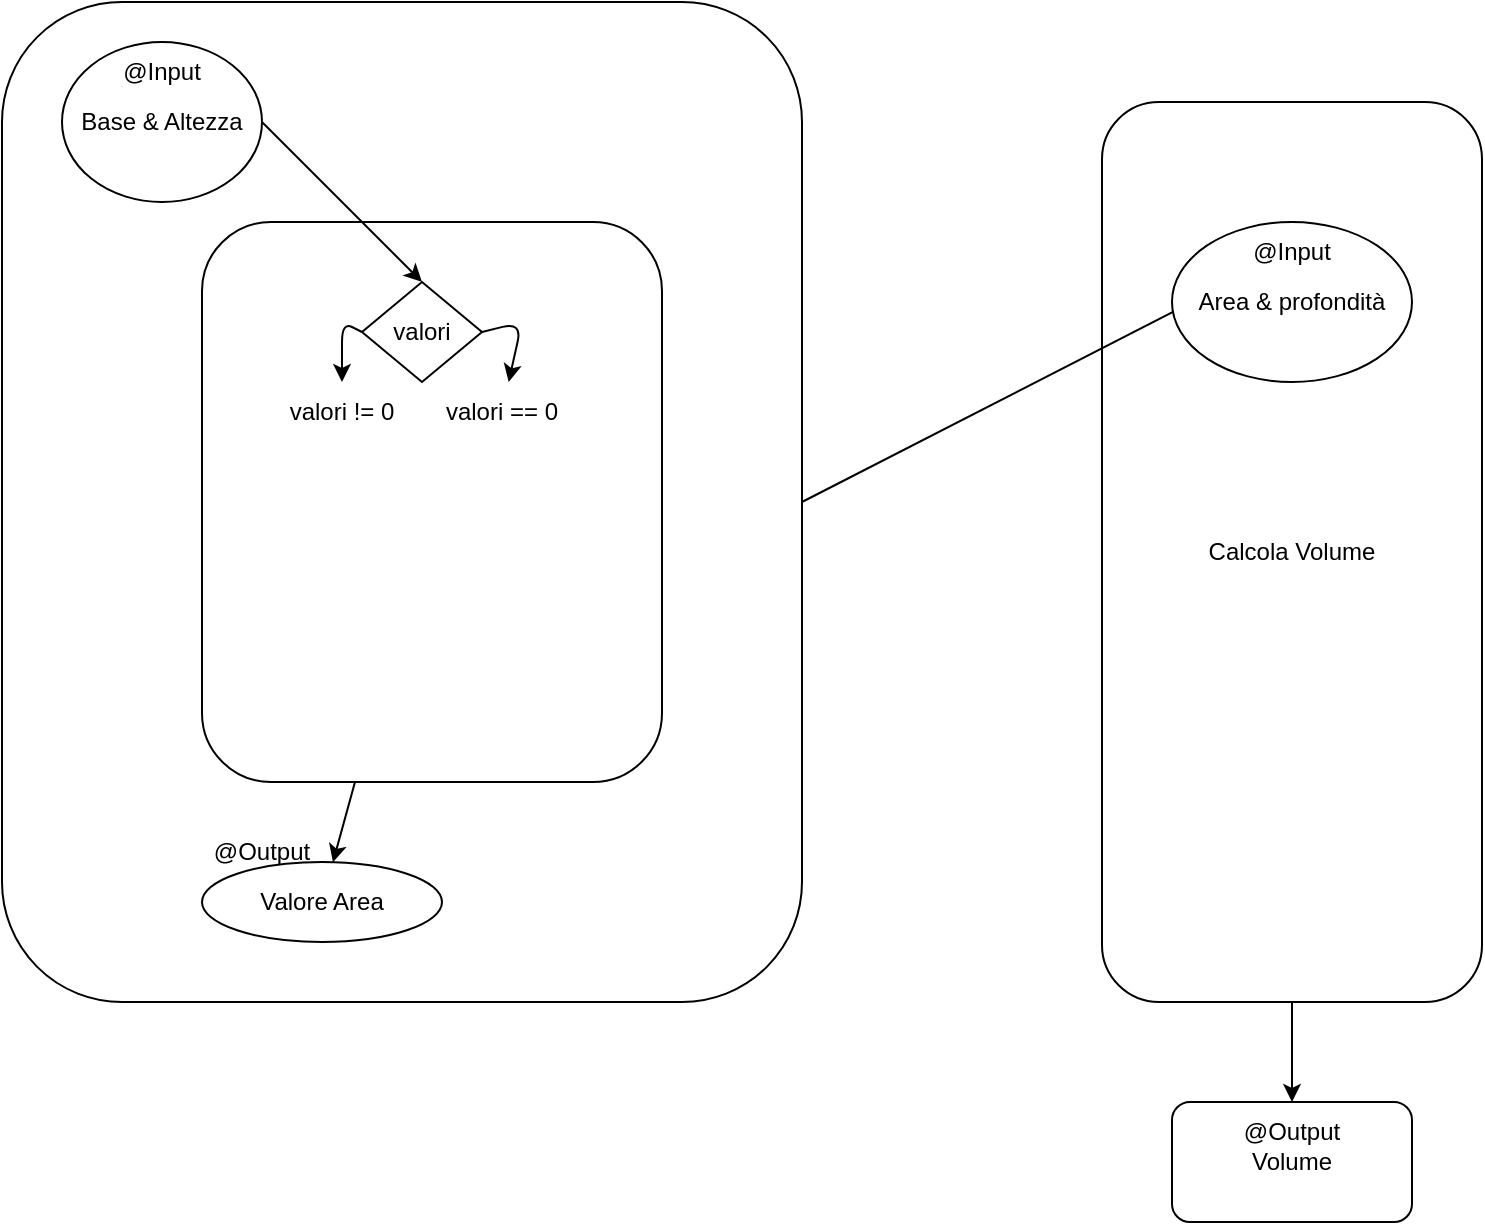 <mxfile>
    <diagram id="sHK3uWbFs2iMn0q2gppB" name="Page-1">
        <mxGraphModel dx="1055" dy="560" grid="1" gridSize="10" guides="1" tooltips="1" connect="1" arrows="1" fold="1" page="1" pageScale="1" pageWidth="827" pageHeight="1169" math="0" shadow="0">
            <root>
                <mxCell id="0"/>
                <mxCell id="1" parent="0"/>
                <mxCell id="26" value="" style="edgeStyle=none;html=1;" edge="1" parent="1" source="20" target="25">
                    <mxGeometry relative="1" as="geometry"/>
                </mxCell>
                <mxCell id="20" value="Calcola Volume" style="whiteSpace=wrap;html=1;rounded=1;" vertex="1" parent="1">
                    <mxGeometry x="600" y="100" width="190" height="450" as="geometry"/>
                </mxCell>
                <mxCell id="22" style="edgeStyle=none;html=1;exitX=1;exitY=0.5;exitDx=0;exitDy=0;entryX=0.474;entryY=0.2;entryDx=0;entryDy=0;entryPerimeter=0;startArrow=none;" edge="1" parent="1" source="24" target="20">
                    <mxGeometry relative="1" as="geometry"/>
                </mxCell>
                <mxCell id="19" value="" style="rounded=1;whiteSpace=wrap;html=1;" vertex="1" parent="1">
                    <mxGeometry x="50" y="50" width="400" height="500" as="geometry"/>
                </mxCell>
                <mxCell id="7" style="edgeStyle=none;html=1;" edge="1" parent="1" source="2" target="8">
                    <mxGeometry relative="1" as="geometry">
                        <mxPoint x="210" y="350" as="targetPoint"/>
                    </mxGeometry>
                </mxCell>
                <mxCell id="2" value="" style="rounded=1;whiteSpace=wrap;html=1;" vertex="1" parent="1">
                    <mxGeometry x="150" y="160" width="230" height="280" as="geometry"/>
                </mxCell>
                <mxCell id="18" style="edgeStyle=none;html=1;exitX=1;exitY=0.5;exitDx=0;exitDy=0;entryX=0.5;entryY=0;entryDx=0;entryDy=0;" edge="1" parent="1" source="5" target="9">
                    <mxGeometry relative="1" as="geometry"/>
                </mxCell>
                <mxCell id="5" value="Base &amp;amp; Altezza" style="ellipse;whiteSpace=wrap;html=1;" vertex="1" parent="1">
                    <mxGeometry x="80" y="70" width="100" height="80" as="geometry"/>
                </mxCell>
                <mxCell id="8" value="Valore Area" style="ellipse;whiteSpace=wrap;html=1;" vertex="1" parent="1">
                    <mxGeometry x="150" y="480" width="120" height="40" as="geometry"/>
                </mxCell>
                <mxCell id="15" style="edgeStyle=none;html=1;exitX=0;exitY=0.5;exitDx=0;exitDy=0;entryX=0.5;entryY=0;entryDx=0;entryDy=0;" edge="1" parent="1" source="9" target="14">
                    <mxGeometry relative="1" as="geometry">
                        <Array as="points">
                            <mxPoint x="220" y="210"/>
                        </Array>
                    </mxGeometry>
                </mxCell>
                <mxCell id="16" style="edgeStyle=none;html=1;exitX=1;exitY=0.5;exitDx=0;exitDy=0;" edge="1" parent="1" source="9" target="13">
                    <mxGeometry relative="1" as="geometry">
                        <Array as="points">
                            <mxPoint x="310" y="210"/>
                        </Array>
                    </mxGeometry>
                </mxCell>
                <mxCell id="9" value="valori" style="rhombus;whiteSpace=wrap;html=1;" vertex="1" parent="1">
                    <mxGeometry x="230" y="190" width="60" height="50" as="geometry"/>
                </mxCell>
                <mxCell id="13" value="valori == 0" style="text;html=1;strokeColor=none;fillColor=none;align=center;verticalAlign=middle;whiteSpace=wrap;rounded=0;" vertex="1" parent="1">
                    <mxGeometry x="270" y="240" width="60" height="30" as="geometry"/>
                </mxCell>
                <mxCell id="14" value="valori != 0" style="text;html=1;strokeColor=none;fillColor=none;align=center;verticalAlign=middle;whiteSpace=wrap;rounded=0;" vertex="1" parent="1">
                    <mxGeometry x="190" y="240" width="60" height="30" as="geometry"/>
                </mxCell>
                <mxCell id="23" value="" style="edgeStyle=none;html=1;exitX=1;exitY=0.5;exitDx=0;exitDy=0;entryX=0.474;entryY=0.2;entryDx=0;entryDy=0;entryPerimeter=0;endArrow=none;" edge="1" parent="1" source="19" target="24">
                    <mxGeometry relative="1" as="geometry">
                        <mxPoint x="450" y="300" as="sourcePoint"/>
                        <mxPoint x="690.06" y="190" as="targetPoint"/>
                    </mxGeometry>
                </mxCell>
                <mxCell id="24" value="Area &amp;amp; profondità" style="ellipse;whiteSpace=wrap;html=1;" vertex="1" parent="1">
                    <mxGeometry x="635" y="160" width="120" height="80" as="geometry"/>
                </mxCell>
                <mxCell id="25" value="Volume" style="whiteSpace=wrap;html=1;rounded=1;" vertex="1" parent="1">
                    <mxGeometry x="635" y="600" width="120" height="60" as="geometry"/>
                </mxCell>
                <mxCell id="27" value="@Input" style="text;html=1;strokeColor=none;fillColor=none;align=center;verticalAlign=middle;whiteSpace=wrap;rounded=0;" vertex="1" parent="1">
                    <mxGeometry x="665" y="160" width="60" height="30" as="geometry"/>
                </mxCell>
                <mxCell id="28" value="@Input" style="text;html=1;strokeColor=none;fillColor=none;align=center;verticalAlign=middle;whiteSpace=wrap;rounded=0;" vertex="1" parent="1">
                    <mxGeometry x="100" y="70" width="60" height="30" as="geometry"/>
                </mxCell>
                <mxCell id="29" value="@Output" style="text;html=1;strokeColor=none;fillColor=none;align=center;verticalAlign=middle;whiteSpace=wrap;rounded=0;" vertex="1" parent="1">
                    <mxGeometry x="150" y="460" width="60" height="30" as="geometry"/>
                </mxCell>
                <mxCell id="30" value="@Output" style="text;html=1;strokeColor=none;fillColor=none;align=center;verticalAlign=middle;whiteSpace=wrap;rounded=0;" vertex="1" parent="1">
                    <mxGeometry x="665" y="600" width="60" height="30" as="geometry"/>
                </mxCell>
            </root>
        </mxGraphModel>
    </diagram>
</mxfile>
